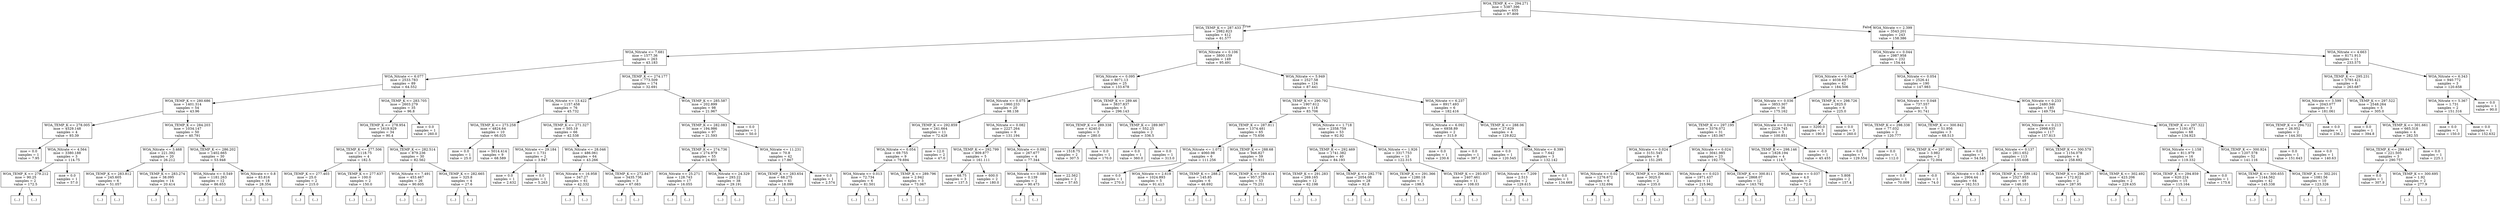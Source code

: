 digraph Tree {
node [shape=box] ;
0 [label="WOA_TEMP_K <= 294.271\nmse = 5387.396\nsamples = 655\nvalue = 97.809"] ;
1 [label="WOA_TEMP_K <= 287.433\nmse = 2982.823\nsamples = 412\nvalue = 61.577"] ;
0 -> 1 [labeldistance=2.5, labelangle=45, headlabel="True"] ;
2 [label="WOA_Nitrate <= 7.681\nmse = 1577.36\nsamples = 263\nvalue = 43.183"] ;
1 -> 2 ;
3 [label="WOA_Nitrate <= 6.077\nmse = 2533.783\nsamples = 89\nvalue = 64.552"] ;
2 -> 3 ;
4 [label="WOA_TEMP_K <= 280.686\nmse = 1401.314\nsamples = 54\nvalue = 43.96"] ;
3 -> 4 ;
5 [label="WOA_TEMP_K <= 278.005\nmse = 4529.148\nsamples = 4\nvalue = 93.39"] ;
4 -> 5 ;
6 [label="mse = 0.0\nsamples = 1\nvalue = 7.95"] ;
5 -> 6 ;
7 [label="WOA_Nitrate <= 4.564\nmse = 3380.188\nsamples = 3\nvalue = 114.75"] ;
5 -> 7 ;
8 [label="WOA_TEMP_K <= 279.212\nmse = 90.25\nsamples = 2\nvalue = 172.5"] ;
7 -> 8 ;
9 [label="(...)"] ;
8 -> 9 ;
10 [label="(...)"] ;
8 -> 10 ;
11 [label="mse = 0.0\nsamples = 1\nvalue = 57.0"] ;
7 -> 11 ;
12 [label="WOA_TEMP_K <= 284.203\nmse = 1034.147\nsamples = 50\nvalue = 40.791"] ;
4 -> 12 ;
13 [label="WOA_Nitrate <= 3.468\nmse = 221.392\nsamples = 20\nvalue = 26.212"] ;
12 -> 13 ;
14 [label="WOA_TEMP_K <= 283.812\nmse = 245.605\nsamples = 6\nvalue = 51.057"] ;
13 -> 14 ;
15 [label="(...)"] ;
14 -> 15 ;
24 [label="(...)"] ;
14 -> 24 ;
25 [label="WOA_TEMP_K <= 283.274\nmse = 38.095\nsamples = 14\nvalue = 20.414"] ;
13 -> 25 ;
26 [label="(...)"] ;
25 -> 26 ;
29 [label="(...)"] ;
25 -> 29 ;
42 [label="WOA_TEMP_K <= 286.202\nmse = 1402.665\nsamples = 30\nvalue = 53.948"] ;
12 -> 42 ;
43 [label="WOA_Nitrate <= 0.549\nmse = 1181.263\nsamples = 12\nvalue = 86.653"] ;
42 -> 43 ;
44 [label="(...)"] ;
43 -> 44 ;
51 [label="(...)"] ;
43 -> 51 ;
62 [label="WOA_Nitrate <= 0.8\nmse = 83.816\nsamples = 18\nvalue = 28.354"] ;
42 -> 62 ;
63 [label="(...)"] ;
62 -> 63 ;
68 [label="(...)"] ;
62 -> 68 ;
81 [label="WOA_TEMP_K <= 283.705\nmse = 2603.279\nsamples = 35\nvalue = 96.8"] ;
3 -> 81 ;
82 [label="WOA_TEMP_K <= 278.954\nmse = 1619.929\nsamples = 34\nvalue = 90.4"] ;
81 -> 82 ;
83 [label="WOA_TEMP_K <= 277.506\nmse = 1118.75\nsamples = 4\nvalue = 182.5"] ;
82 -> 83 ;
84 [label="WOA_TEMP_K <= 277.403\nmse = 25.0\nsamples = 2\nvalue = 215.0"] ;
83 -> 84 ;
85 [label="(...)"] ;
84 -> 85 ;
86 [label="(...)"] ;
84 -> 86 ;
87 [label="WOA_TEMP_K <= 277.637\nmse = 100.0\nsamples = 2\nvalue = 150.0"] ;
83 -> 87 ;
88 [label="(...)"] ;
87 -> 88 ;
89 [label="(...)"] ;
87 -> 89 ;
90 [label="WOA_TEMP_K <= 282.514\nmse = 879.236\nsamples = 30\nvalue = 82.562"] ;
82 -> 90 ;
91 [label="WOA_Nitrate <= 7.491\nmse = 453.467\nsamples = 26\nvalue = 90.605"] ;
90 -> 91 ;
92 [label="(...)"] ;
91 -> 92 ;
121 [label="(...)"] ;
91 -> 121 ;
130 [label="WOA_TEMP_K <= 282.665\nmse = 325.8\nsamples = 4\nvalue = 27.6"] ;
90 -> 130 ;
131 [label="(...)"] ;
130 -> 131 ;
132 [label="(...)"] ;
130 -> 132 ;
135 [label="mse = 0.0\nsamples = 1\nvalue = 260.0"] ;
81 -> 135 ;
136 [label="WOA_TEMP_K <= 274.177\nmse = 773.509\nsamples = 174\nvalue = 32.691"] ;
2 -> 136 ;
137 [label="WOA_Nitrate <= 13.422\nmse = 1157.458\nsamples = 76\nvalue = 45.732"] ;
136 -> 137 ;
138 [label="WOA_TEMP_K <= 273.258\nmse = 4824.64\nsamples = 10\nvalue = 66.025"] ;
137 -> 138 ;
139 [label="mse = 0.0\nsamples = 1\nvalue = 25.0"] ;
138 -> 139 ;
140 [label="mse = 5014.414\nsamples = 9\nvalue = 68.589"] ;
138 -> 140 ;
141 [label="WOA_TEMP_K <= 271.327\nmse = 505.19\nsamples = 66\nvalue = 42.538"] ;
137 -> 141 ;
142 [label="WOA_Nitrate <= 29.184\nmse = 1.731\nsamples = 2\nvalue = 3.947"] ;
141 -> 142 ;
143 [label="mse = 0.0\nsamples = 1\nvalue = 2.632"] ;
142 -> 143 ;
144 [label="mse = 0.0\nsamples = 1\nvalue = 5.263"] ;
142 -> 144 ;
145 [label="WOA_Nitrate <= 28.046\nmse = 486.061\nsamples = 64\nvalue = 43.266"] ;
141 -> 145 ;
146 [label="WOA_Nitrate <= 16.958\nmse = 347.27\nsamples = 61\nvalue = 42.332"] ;
145 -> 146 ;
147 [label="(...)"] ;
146 -> 147 ;
150 [label="(...)"] ;
146 -> 150 ;
223 [label="WOA_TEMP_K <= 272.847\nmse = 3435.736\nsamples = 3\nvalue = 67.083"] ;
145 -> 223 ;
224 [label="(...)"] ;
223 -> 224 ;
225 [label="(...)"] ;
223 -> 225 ;
228 [label="WOA_TEMP_K <= 285.587\nmse = 202.899\nsamples = 98\nvalue = 21.967"] ;
136 -> 228 ;
229 [label="WOA_TEMP_K <= 282.083\nmse = 194.986\nsamples = 97\nvalue = 21.593"] ;
228 -> 229 ;
230 [label="WOA_TEMP_K <= 274.736\nmse = 274.979\nsamples = 55\nvalue = 24.601"] ;
229 -> 230 ;
231 [label="WOA_Nitrate <= 25.271\nmse = 128.743\nsamples = 17\nvalue = 16.055"] ;
230 -> 231 ;
232 [label="(...)"] ;
231 -> 232 ;
245 [label="(...)"] ;
231 -> 245 ;
256 [label="WOA_Nitrate <= 24.329\nmse = 293.22\nsamples = 38\nvalue = 29.191"] ;
230 -> 256 ;
257 [label="(...)"] ;
256 -> 257 ;
320 [label="(...)"] ;
256 -> 320 ;
331 [label="WOA_Nitrate <= 11.231\nmse = 70.8\nsamples = 42\nvalue = 17.867"] ;
229 -> 331 ;
332 [label="WOA_TEMP_K <= 283.654\nmse = 68.275\nsamples = 41\nvalue = 18.099"] ;
331 -> 332 ;
333 [label="(...)"] ;
332 -> 333 ;
360 [label="(...)"] ;
332 -> 360 ;
365 [label="mse = 0.0\nsamples = 1\nvalue = 2.574"] ;
331 -> 365 ;
366 [label="mse = 0.0\nsamples = 1\nvalue = 50.0"] ;
228 -> 366 ;
367 [label="WOA_Nitrate <= 0.106\nmse = 3800.159\nsamples = 149\nvalue = 95.491"] ;
1 -> 367 ;
368 [label="WOA_Nitrate <= 0.095\nmse = 8071.13\nsamples = 25\nvalue = 133.678"] ;
367 -> 368 ;
369 [label="WOA_Nitrate <= 0.075\nmse = 1960.233\nsamples = 20\nvalue = 98.138"] ;
368 -> 369 ;
370 [label="WOA_TEMP_K <= 292.859\nmse = 241.664\nsamples = 11\nvalue = 72.428"] ;
369 -> 370 ;
371 [label="WOA_Nitrate <= 0.054\nmse = 69.755\nsamples = 9\nvalue = 79.694"] ;
370 -> 371 ;
372 [label="WOA_Nitrate <= 0.013\nmse = 72.734\nsamples = 6\nvalue = 81.501"] ;
371 -> 372 ;
373 [label="(...)"] ;
372 -> 373 ;
374 [label="(...)"] ;
372 -> 374 ;
381 [label="WOA_TEMP_K <= 289.796\nmse = 2.942\nsamples = 3\nvalue = 73.067"] ;
371 -> 381 ;
382 [label="(...)"] ;
381 -> 382 ;
383 [label="(...)"] ;
381 -> 383 ;
384 [label="mse = 12.0\nsamples = 2\nvalue = 47.0"] ;
370 -> 384 ;
385 [label="WOA_Nitrate <= 0.082\nmse = 2227.264\nsamples = 9\nvalue = 131.194"] ;
369 -> 385 ;
386 [label="WOA_TEMP_K <= 292.799\nmse = 809.877\nsamples = 5\nvalue = 161.111"] ;
385 -> 386 ;
387 [label="mse = 68.75\nsamples = 3\nvalue = 137.5"] ;
386 -> 387 ;
388 [label="mse = 600.0\nsamples = 2\nvalue = 180.0"] ;
386 -> 388 ;
389 [label="WOA_Nitrate <= 0.092\nmse = 267.677\nsamples = 4\nvalue = 77.344"] ;
385 -> 389 ;
390 [label="WOA_Nitrate <= 0.089\nmse = 0.139\nsamples = 2\nvalue = 90.473"] ;
389 -> 390 ;
391 [label="(...)"] ;
390 -> 391 ;
392 [label="(...)"] ;
390 -> 392 ;
393 [label="mse = 22.562\nsamples = 2\nvalue = 57.65"] ;
389 -> 393 ;
394 [label="WOA_TEMP_K <= 289.46\nmse = 3837.837\nsamples = 5\nvalue = 296.143"] ;
368 -> 394 ;
395 [label="WOA_TEMP_K <= 289.338\nmse = 4240.0\nsamples = 3\nvalue = 280.0"] ;
394 -> 395 ;
396 [label="mse = 1518.75\nsamples = 2\nvalue = 307.5"] ;
395 -> 396 ;
397 [label="mse = 0.0\nsamples = 1\nvalue = 170.0"] ;
395 -> 397 ;
398 [label="WOA_TEMP_K <= 289.987\nmse = 552.25\nsamples = 2\nvalue = 336.5"] ;
394 -> 398 ;
399 [label="mse = 0.0\nsamples = 1\nvalue = 360.0"] ;
398 -> 399 ;
400 [label="mse = 0.0\nsamples = 1\nvalue = 313.0"] ;
398 -> 400 ;
401 [label="WOA_Nitrate <= 5.949\nmse = 2527.58\nsamples = 124\nvalue = 87.441"] ;
367 -> 401 ;
402 [label="WOA_TEMP_K <= 290.792\nmse = 1907.612\nsamples = 118\nvalue = 83.706"] ;
401 -> 402 ;
403 [label="WOA_TEMP_K <= 287.811\nmse = 1374.481\nsamples = 65\nvalue = 75.656"] ;
402 -> 403 ;
404 [label="WOA_Nitrate <= 1.072\nmse = 4060.98\nsamples = 6\nvalue = 111.256"] ;
403 -> 404 ;
405 [label="mse = 0.0\nsamples = 1\nvalue = 270.0"] ;
404 -> 405 ;
406 [label="WOA_Nitrate <= 2.619\nmse = 1024.893\nsamples = 5\nvalue = 91.413"] ;
404 -> 406 ;
407 [label="(...)"] ;
406 -> 407 ;
412 [label="(...)"] ;
406 -> 412 ;
413 [label="WOA_TEMP_K <= 288.68\nmse = 946.827\nsamples = 59\nvalue = 71.931"] ;
403 -> 413 ;
414 [label="WOA_TEMP_K <= 288.2\nmse = 145.85\nsamples = 6\nvalue = 46.692"] ;
413 -> 414 ;
415 [label="(...)"] ;
414 -> 415 ;
422 [label="(...)"] ;
414 -> 422 ;
425 [label="WOA_TEMP_K <= 289.414\nmse = 957.375\nsamples = 53\nvalue = 75.251"] ;
413 -> 425 ;
426 [label="(...)"] ;
425 -> 426 ;
443 [label="(...)"] ;
425 -> 443 ;
506 [label="WOA_Nitrate <= 1.718\nmse = 2358.759\nsamples = 53\nvalue = 92.92"] ;
402 -> 506 ;
507 [label="WOA_TEMP_K <= 292.469\nmse = 1741.382\nsamples = 40\nvalue = 84.193"] ;
506 -> 507 ;
508 [label="WOA_TEMP_K <= 291.283\nmse = 269.165\nsamples = 12\nvalue = 62.198"] ;
507 -> 508 ;
509 [label="(...)"] ;
508 -> 509 ;
514 [label="(...)"] ;
508 -> 514 ;
527 [label="WOA_TEMP_K <= 292.778\nmse = 2054.08\nsamples = 28\nvalue = 92.8"] ;
507 -> 527 ;
528 [label="(...)"] ;
527 -> 528 ;
539 [label="(...)"] ;
527 -> 539 ;
570 [label="WOA_Nitrate <= 1.926\nmse = 3317.753\nsamples = 13\nvalue = 122.315"] ;
506 -> 570 ;
571 [label="WOA_TEMP_K <= 291.366\nmse = 1280.18\nsamples = 2\nvalue = 198.5"] ;
570 -> 571 ;
572 [label="(...)"] ;
571 -> 572 ;
573 [label="(...)"] ;
571 -> 573 ;
574 [label="WOA_TEMP_K <= 293.937\nmse = 2407.461\nsamples = 11\nvalue = 108.03"] ;
570 -> 574 ;
575 [label="(...)"] ;
574 -> 575 ;
586 [label="(...)"] ;
574 -> 586 ;
591 [label="WOA_Nitrate <= 6.237\nmse = 8917.493\nsamples = 6\nvalue = 182.416"] ;
401 -> 591 ;
592 [label="WOA_Nitrate <= 6.092\nmse = 6938.89\nsamples = 2\nvalue = 313.9"] ;
591 -> 592 ;
593 [label="mse = 0.0\nsamples = 1\nvalue = 230.6"] ;
592 -> 593 ;
594 [label="mse = 0.0\nsamples = 1\nvalue = 397.2"] ;
592 -> 594 ;
595 [label="WOA_TEMP_K <= 288.06\nmse = 27.629\nsamples = 4\nvalue = 129.822"] ;
591 -> 595 ;
596 [label="mse = 0.0\nsamples = 1\nvalue = 120.545"] ;
595 -> 596 ;
597 [label="WOA_Nitrate <= 8.399\nmse = 7.642\nsamples = 3\nvalue = 132.142"] ;
595 -> 597 ;
598 [label="WOA_Nitrate <= 7.209\nmse = 2.513\nsamples = 2\nvalue = 129.615"] ;
597 -> 598 ;
599 [label="(...)"] ;
598 -> 599 ;
600 [label="(...)"] ;
598 -> 600 ;
601 [label="mse = 0.0\nsamples = 1\nvalue = 134.669"] ;
597 -> 601 ;
602 [label="WOA_Nitrate <= 2.399\nmse = 3543.201\nsamples = 243\nvalue = 158.386"] ;
0 -> 602 [labeldistance=2.5, labelangle=-45, headlabel="False"] ;
603 [label="WOA_Nitrate <= 0.044\nmse = 2987.958\nsamples = 232\nvalue = 154.44"] ;
602 -> 603 ;
604 [label="WOA_Nitrate <= 0.042\nmse = 4038.897\nsamples = 42\nvalue = 184.506"] ;
603 -> 604 ;
605 [label="WOA_Nitrate <= 0.036\nmse = 3853.307\nsamples = 36\nvalue = 175.162"] ;
604 -> 605 ;
606 [label="WOA_TEMP_K <= 297.195\nmse = 3376.072\nsamples = 31\nvalue = 183.067"] ;
605 -> 606 ;
607 [label="WOA_Nitrate <= 0.024\nmse = 3151.545\nsamples = 8\nvalue = 151.295"] ;
606 -> 607 ;
608 [label="WOA_Nitrate <= 0.02\nmse = 1276.672\nsamples = 6\nvalue = 132.694"] ;
607 -> 608 ;
609 [label="(...)"] ;
608 -> 609 ;
618 [label="(...)"] ;
608 -> 618 ;
619 [label="WOA_TEMP_K <= 296.661\nmse = 3025.0\nsamples = 2\nvalue = 235.0"] ;
607 -> 619 ;
620 [label="(...)"] ;
619 -> 620 ;
621 [label="(...)"] ;
619 -> 621 ;
622 [label="WOA_Nitrate <= 0.024\nmse = 3041.985\nsamples = 23\nvalue = 192.775"] ;
606 -> 622 ;
623 [label="WOA_Nitrate <= 0.023\nmse = 1971.437\nsamples = 11\nvalue = 215.962"] ;
622 -> 623 ;
624 [label="(...)"] ;
623 -> 624 ;
635 [label="(...)"] ;
623 -> 635 ;
636 [label="WOA_TEMP_K <= 300.811\nmse = 2868.07\nsamples = 12\nvalue = 163.792"] ;
622 -> 636 ;
637 [label="(...)"] ;
636 -> 637 ;
646 [label="(...)"] ;
636 -> 646 ;
651 [label="WOA_Nitrate <= 0.041\nmse = 2229.745\nsamples = 5\nvalue = 100.851"] ;
605 -> 651 ;
652 [label="WOA_TEMP_K <= 298.146\nmse = 1828.194\nsamples = 4\nvalue = 114.7"] ;
651 -> 652 ;
653 [label="WOA_Nitrate <= 0.037\nmse = 4.0\nsamples = 2\nvalue = 72.0"] ;
652 -> 653 ;
654 [label="(...)"] ;
653 -> 654 ;
655 [label="(...)"] ;
653 -> 655 ;
656 [label="mse = 5.808\nsamples = 2\nvalue = 157.4"] ;
652 -> 656 ;
657 [label="mse = -0.0\nsamples = 1\nvalue = 45.455"] ;
651 -> 657 ;
658 [label="WOA_TEMP_K <= 298.726\nmse = 2825.0\nsamples = 6\nvalue = 225.0"] ;
604 -> 658 ;
659 [label="mse = 3200.0\nsamples = 3\nvalue = 190.0"] ;
658 -> 659 ;
660 [label="mse = 0.0\nsamples = 3\nvalue = 260.0"] ;
658 -> 660 ;
661 [label="WOA_Nitrate <= 0.054\nmse = 2526.41\nsamples = 190\nvalue = 147.983"] ;
603 -> 661 ;
662 [label="WOA_Nitrate <= 0.048\nmse = 737.557\nsamples = 5\nvalue = 91.741"] ;
661 -> 662 ;
663 [label="WOA_TEMP_K <= 298.338\nmse = 77.032\nsamples = 2\nvalue = 120.777"] ;
662 -> 663 ;
664 [label="mse = 0.0\nsamples = 1\nvalue = 129.554"] ;
663 -> 664 ;
665 [label="mse = 0.0\nsamples = 1\nvalue = 112.0"] ;
663 -> 665 ;
666 [label="WOA_TEMP_K <= 300.842\nmse = 51.956\nsamples = 3\nvalue = 68.513"] ;
662 -> 666 ;
667 [label="WOA_TEMP_K <= 297.992\nmse = 3.982\nsamples = 2\nvalue = 72.004"] ;
666 -> 667 ;
668 [label="mse = 0.0\nsamples = 1\nvalue = 70.009"] ;
667 -> 668 ;
669 [label="mse = -0.0\nsamples = 1\nvalue = 74.0"] ;
667 -> 669 ;
670 [label="mse = 0.0\nsamples = 1\nvalue = 54.545"] ;
666 -> 670 ;
671 [label="WOA_Nitrate <= 0.233\nmse = 2480.546\nsamples = 185\nvalue = 149.734"] ;
661 -> 671 ;
672 [label="WOA_Nitrate <= 0.213\nmse = 2998.635\nsamples = 117\nvalue = 157.813"] ;
671 -> 672 ;
673 [label="WOA_Nitrate <= 0.137\nmse = 2811.652\nsamples = 113\nvalue = 155.608"] ;
672 -> 673 ;
674 [label="WOA_Nitrate <= 0.13\nmse = 2904.44\nsamples = 64\nvalue = 162.513"] ;
673 -> 674 ;
675 [label="(...)"] ;
674 -> 675 ;
744 [label="(...)"] ;
674 -> 744 ;
759 [label="WOA_TEMP_K <= 299.182\nmse = 2527.953\nsamples = 49\nvalue = 146.103"] ;
673 -> 759 ;
760 [label="(...)"] ;
759 -> 760 ;
813 [label="(...)"] ;
759 -> 813 ;
828 [label="WOA_TEMP_K <= 300.579\nmse = 1154.078\nsamples = 4\nvalue = 258.692"] ;
672 -> 828 ;
829 [label="WOA_TEMP_K <= 298.267\nmse = 172.922\nsamples = 2\nvalue = 287.95"] ;
828 -> 829 ;
830 [label="(...)"] ;
829 -> 830 ;
831 [label="(...)"] ;
829 -> 831 ;
832 [label="WOA_TEMP_K <= 302.492\nmse = 423.206\nsamples = 2\nvalue = 229.435"] ;
828 -> 832 ;
833 [label="(...)"] ;
832 -> 833 ;
834 [label="(...)"] ;
832 -> 834 ;
835 [label="WOA_TEMP_K <= 297.322\nmse = 1191.671\nsamples = 68\nvalue = 134.923"] ;
671 -> 835 ;
836 [label="WOA_Nitrate <= 1.158\nmse = 811.979\nsamples = 16\nvalue = 119.332"] ;
835 -> 836 ;
837 [label="WOA_TEMP_K <= 294.859\nmse = 620.224\nsamples = 15\nvalue = 115.164"] ;
836 -> 837 ;
838 [label="(...)"] ;
837 -> 838 ;
841 [label="(...)"] ;
837 -> 841 ;
864 [label="mse = 0.0\nsamples = 1\nvalue = 175.6"] ;
836 -> 864 ;
865 [label="WOA_TEMP_K <= 300.924\nmse = 1207.578\nsamples = 52\nvalue = 141.116"] ;
835 -> 865 ;
866 [label="WOA_TEMP_K <= 300.655\nmse = 1144.562\nsamples = 42\nvalue = 145.338"] ;
865 -> 866 ;
867 [label="(...)"] ;
866 -> 867 ;
934 [label="(...)"] ;
866 -> 934 ;
937 [label="WOA_TEMP_K <= 302.201\nmse = 1081.56\nsamples = 10\nvalue = 123.326"] ;
865 -> 937 ;
938 [label="(...)"] ;
937 -> 938 ;
953 [label="(...)"] ;
937 -> 953 ;
954 [label="WOA_Nitrate <= 4.663\nmse = 8171.913\nsamples = 11\nvalue = 233.575"] ;
602 -> 954 ;
955 [label="WOA_TEMP_K <= 295.231\nmse = 5793.421\nsamples = 8\nvalue = 263.687"] ;
954 -> 955 ;
956 [label="WOA_Nitrate <= 3.599\nmse = 2043.077\nsamples = 3\nvalue = 181.061"] ;
955 -> 956 ;
957 [label="WOA_TEMP_K <= 294.722\nmse = 26.952\nsamples = 2\nvalue = 144.301"] ;
956 -> 957 ;
958 [label="mse = 0.0\nsamples = 1\nvalue = 151.643"] ;
957 -> 958 ;
959 [label="mse = 0.0\nsamples = 1\nvalue = 140.63"] ;
957 -> 959 ;
960 [label="mse = 0.0\nsamples = 1\nvalue = 236.2"] ;
956 -> 960 ;
961 [label="WOA_TEMP_K <= 297.522\nmse = 2548.264\nsamples = 5\nvalue = 305.0"] ;
955 -> 961 ;
962 [label="mse = 0.0\nsamples = 1\nvalue = 394.8"] ;
961 -> 962 ;
963 [label="WOA_TEMP_K <= 301.661\nmse = 665.318\nsamples = 4\nvalue = 282.55"] ;
961 -> 963 ;
964 [label="WOA_TEMP_K <= 299.647\nmse = 221.505\nsamples = 3\nvalue = 290.757"] ;
963 -> 964 ;
965 [label="mse = 0.0\nsamples = 1\nvalue = 307.9"] ;
964 -> 965 ;
966 [label="WOA_TEMP_K <= 300.695\nmse = 1.92\nsamples = 2\nvalue = 277.9"] ;
964 -> 966 ;
967 [label="(...)"] ;
966 -> 967 ;
968 [label="(...)"] ;
966 -> 968 ;
969 [label="mse = 0.0\nsamples = 1\nvalue = 225.1"] ;
963 -> 969 ;
970 [label="WOA_Nitrate <= 6.343\nmse = 940.772\nsamples = 3\nvalue = 120.658"] ;
954 -> 970 ;
971 [label="WOA_Nitrate <= 5.367\nmse = 1.731\nsamples = 2\nvalue = 151.316"] ;
970 -> 971 ;
972 [label="mse = 0.0\nsamples = 1\nvalue = 150.0"] ;
971 -> 972 ;
973 [label="mse = 0.0\nsamples = 1\nvalue = 152.632"] ;
971 -> 973 ;
974 [label="mse = 0.0\nsamples = 1\nvalue = 90.0"] ;
970 -> 974 ;
}
